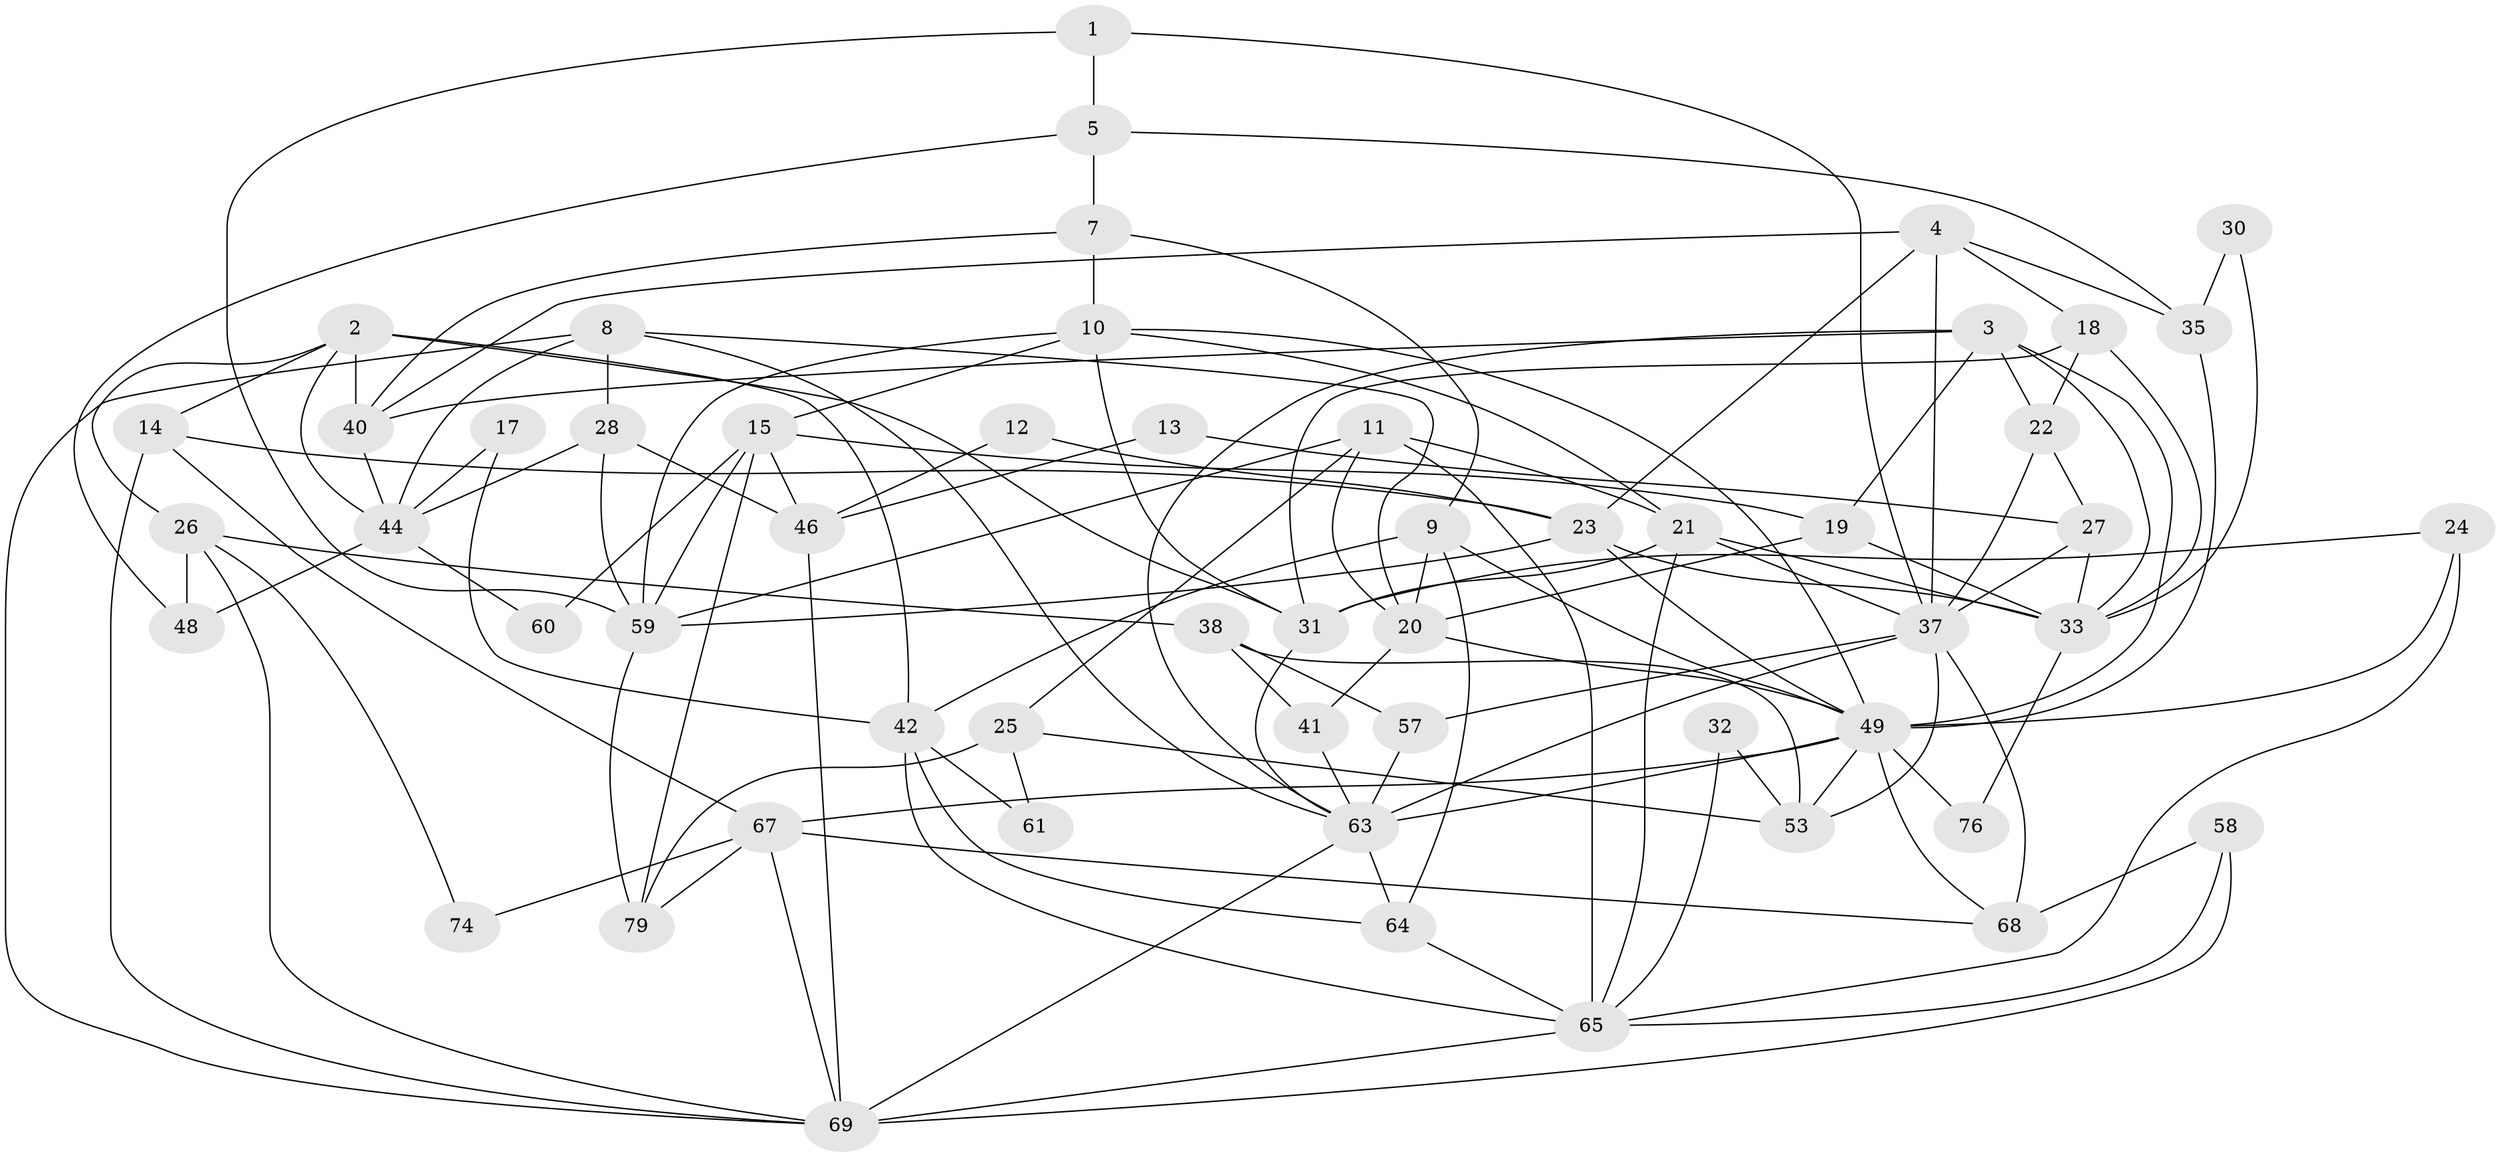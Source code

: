 // original degree distribution, {3: 0.2159090909090909, 4: 0.2727272727272727, 5: 0.25, 2: 0.1590909090909091, 6: 0.056818181818181816, 7: 0.022727272727272728, 8: 0.011363636363636364, 9: 0.011363636363636364}
// Generated by graph-tools (version 1.1) at 2025/11/02/27/25 16:11:16]
// undirected, 55 vertices, 130 edges
graph export_dot {
graph [start="1"]
  node [color=gray90,style=filled];
  1;
  2 [super="+16"];
  3 [super="+29"];
  4 [super="+6"];
  5 [super="+34"];
  7 [super="+55"];
  8 [super="+75"];
  9 [super="+43"];
  10 [super="+56"];
  11 [super="+71"];
  12;
  13;
  14;
  15 [super="+54"];
  17;
  18 [super="+45"];
  19 [super="+39"];
  20 [super="+86"];
  21 [super="+50"];
  22;
  23 [super="+80"];
  24 [super="+88"];
  25;
  26;
  27 [super="+36"];
  28;
  30;
  31 [super="+62"];
  32;
  33 [super="+72"];
  35;
  37 [super="+47"];
  38 [super="+51"];
  40 [super="+84"];
  41 [super="+52"];
  42 [super="+87"];
  44 [super="+81"];
  46 [super="+82"];
  48;
  49 [super="+70"];
  53 [super="+66"];
  57;
  58;
  59 [super="+77"];
  60;
  61;
  63 [super="+83"];
  64;
  65 [super="+78"];
  67 [super="+73"];
  68;
  69 [super="+85"];
  74;
  76;
  79;
  1 -- 59;
  1 -- 5;
  1 -- 37;
  2 -- 14;
  2 -- 26;
  2 -- 44;
  2 -- 40;
  2 -- 31;
  2 -- 42;
  3 -- 33;
  3 -- 19;
  3 -- 40;
  3 -- 63;
  3 -- 22;
  3 -- 49;
  4 -- 18;
  4 -- 40 [weight=2];
  4 -- 35;
  4 -- 37;
  4 -- 23;
  5 -- 48;
  5 -- 35;
  5 -- 7;
  7 -- 40;
  7 -- 9;
  7 -- 10;
  8 -- 28;
  8 -- 69;
  8 -- 63;
  8 -- 44;
  8 -- 20;
  9 -- 64;
  9 -- 42;
  9 -- 20;
  9 -- 49;
  10 -- 15;
  10 -- 59;
  10 -- 49;
  10 -- 21;
  10 -- 31;
  11 -- 20;
  11 -- 65;
  11 -- 21;
  11 -- 25;
  11 -- 59;
  12 -- 23;
  12 -- 46;
  13 -- 27;
  13 -- 46;
  14 -- 69;
  14 -- 67;
  14 -- 23;
  15 -- 79 [weight=2];
  15 -- 60;
  15 -- 19;
  15 -- 46;
  15 -- 59;
  17 -- 44;
  17 -- 42;
  18 -- 22;
  18 -- 33 [weight=2];
  18 -- 31;
  19 -- 20;
  19 -- 33;
  20 -- 49;
  20 -- 41;
  21 -- 65;
  21 -- 33 [weight=2];
  21 -- 37;
  21 -- 31;
  22 -- 27;
  22 -- 37;
  23 -- 49;
  23 -- 33;
  23 -- 59;
  24 -- 31;
  24 -- 49;
  24 -- 65;
  25 -- 79;
  25 -- 53;
  25 -- 61;
  26 -- 38;
  26 -- 69;
  26 -- 48;
  26 -- 74;
  27 -- 37;
  27 -- 33;
  28 -- 59;
  28 -- 44;
  28 -- 46;
  30 -- 33;
  30 -- 35;
  31 -- 63;
  32 -- 53;
  32 -- 65;
  33 -- 76;
  35 -- 49;
  37 -- 53;
  37 -- 68;
  37 -- 57;
  37 -- 63 [weight=2];
  38 -- 57;
  38 -- 41 [weight=2];
  38 -- 53;
  40 -- 44;
  41 -- 63;
  42 -- 65 [weight=2];
  42 -- 64;
  42 -- 61;
  44 -- 48;
  44 -- 60;
  46 -- 69 [weight=2];
  49 -- 53;
  49 -- 67 [weight=2];
  49 -- 68;
  49 -- 76;
  49 -- 63;
  57 -- 63;
  58 -- 68;
  58 -- 69;
  58 -- 65;
  59 -- 79;
  63 -- 64;
  63 -- 69;
  64 -- 65;
  65 -- 69;
  67 -- 69;
  67 -- 68;
  67 -- 74;
  67 -- 79;
}
